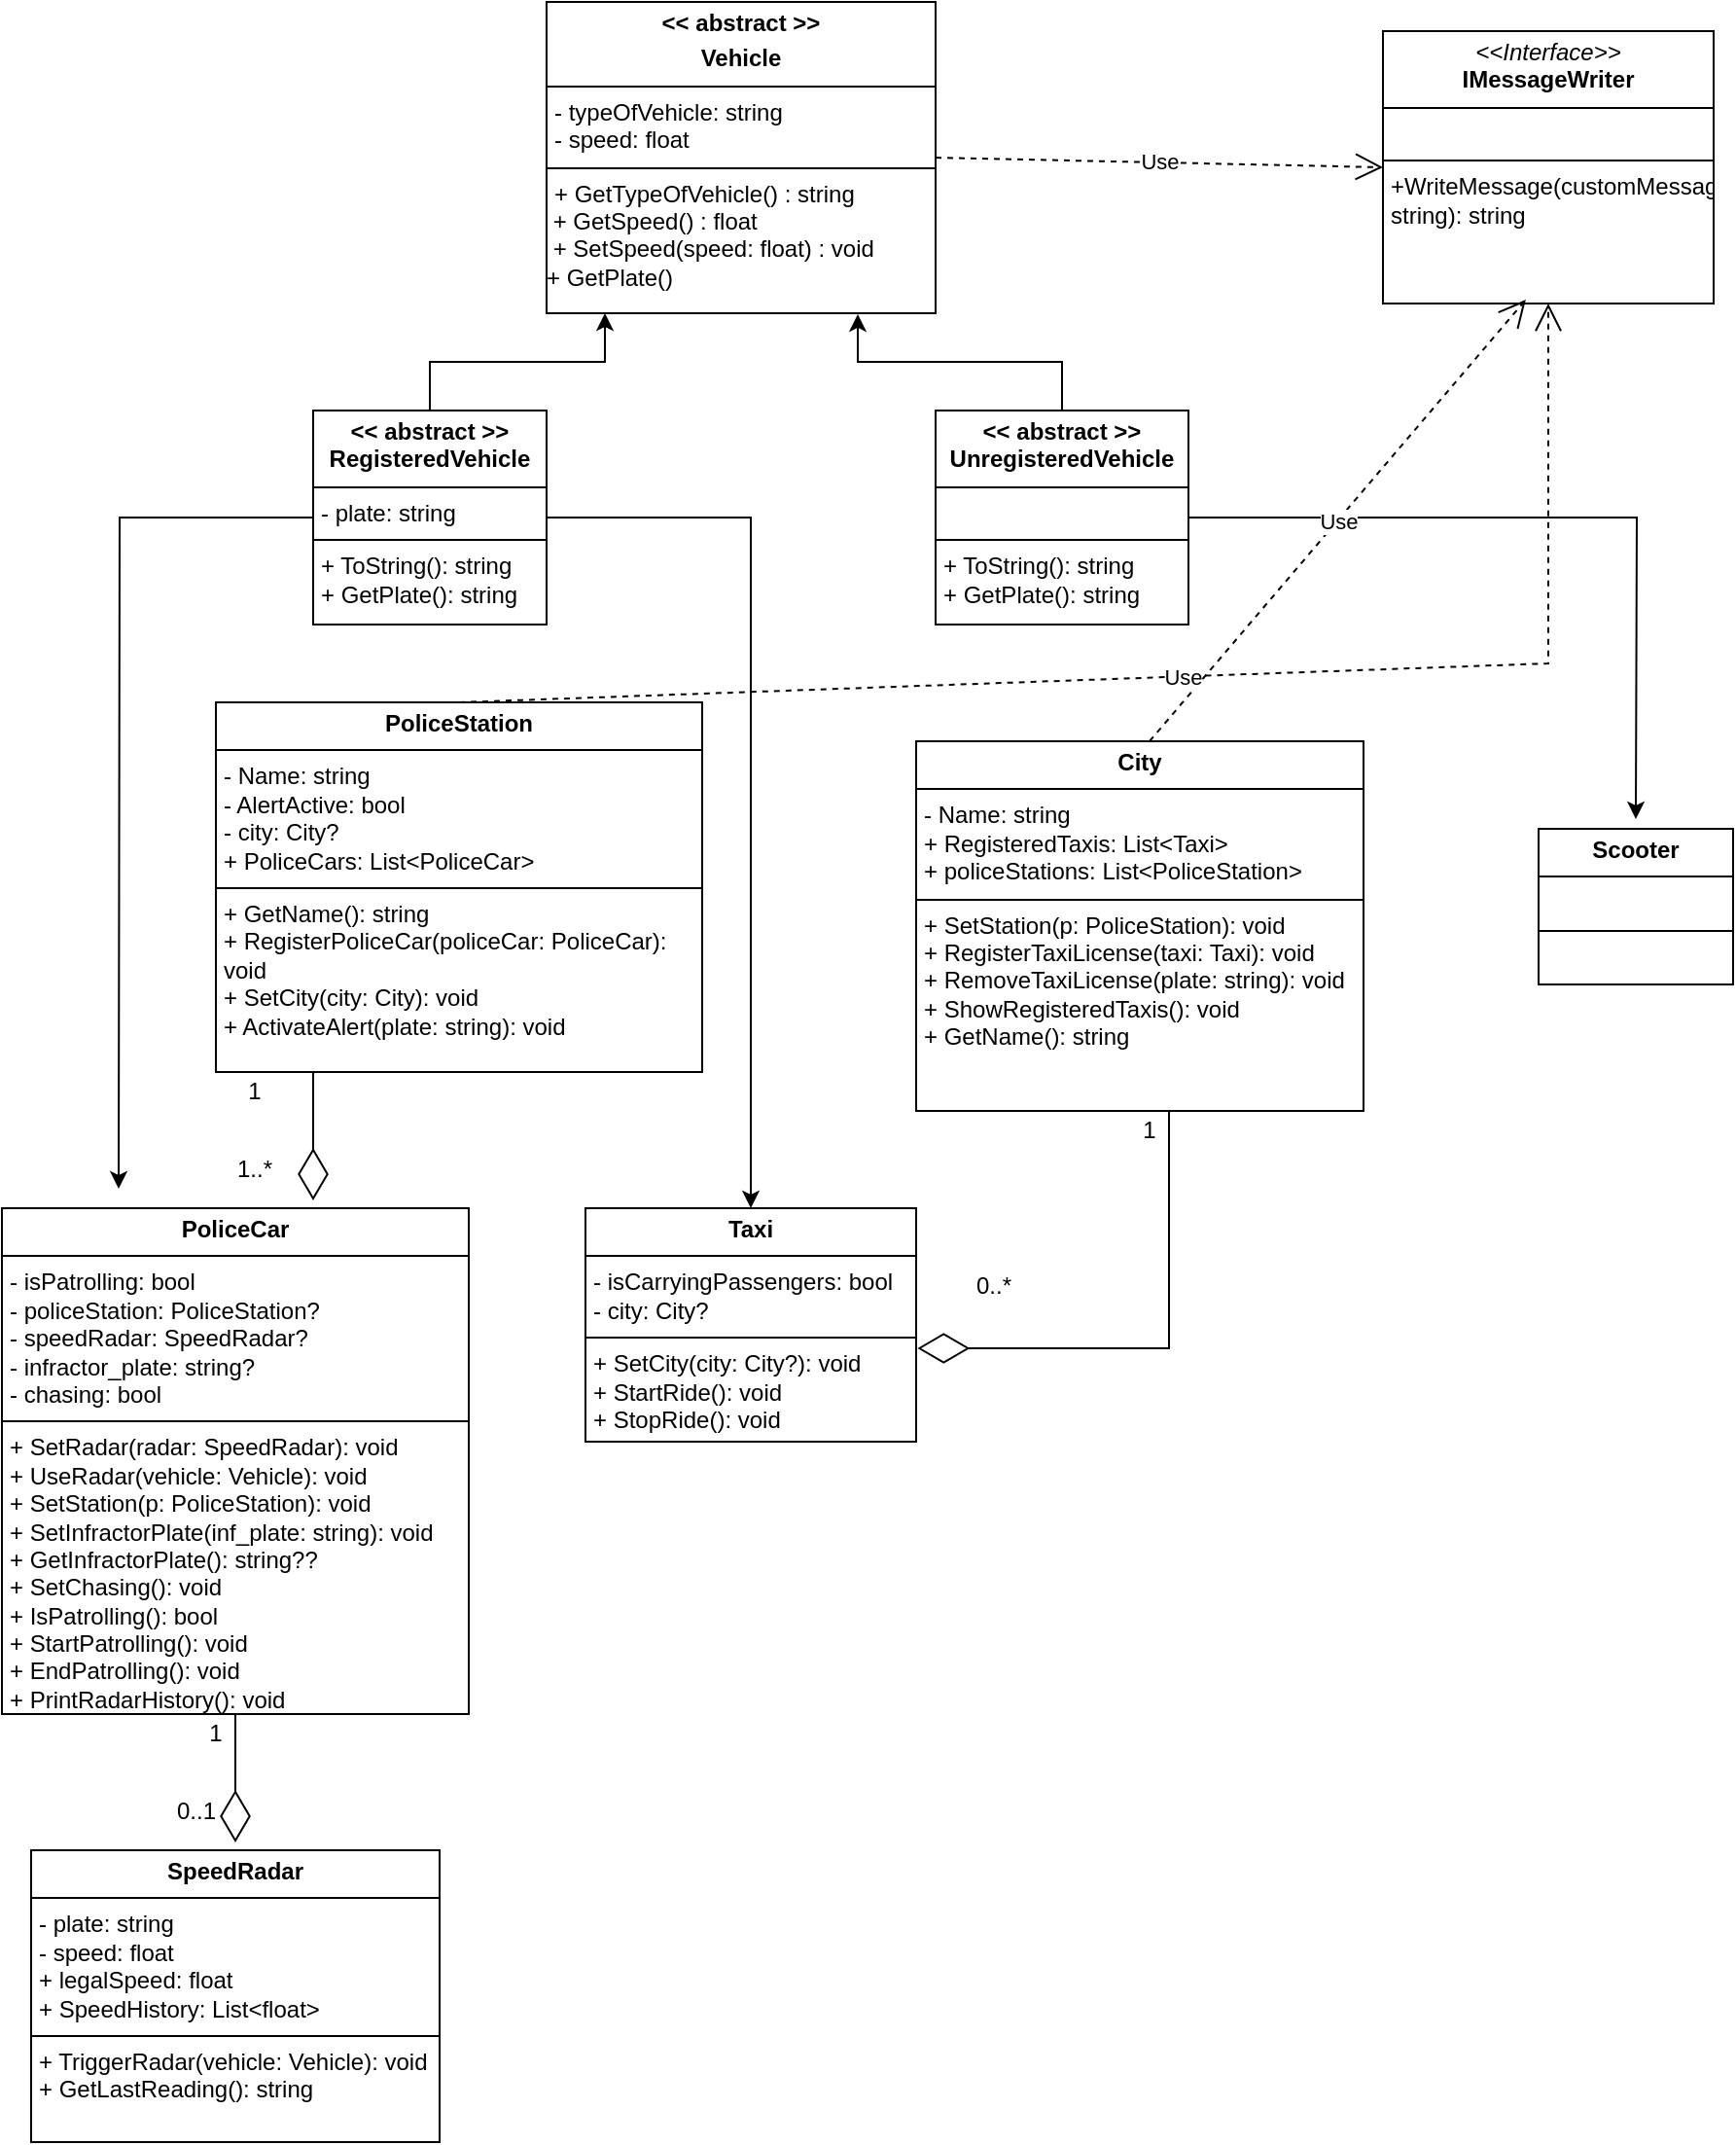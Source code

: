 <mxfile version="24.7.17" pages="2">
  <diagram name="Page-1" id="p9muCRgo8YDj8c0EaImb">
    <mxGraphModel dx="916" dy="1320" grid="1" gridSize="10" guides="1" tooltips="1" connect="1" arrows="1" fold="1" page="1" pageScale="1" pageWidth="980" pageHeight="1390" math="0" shadow="0">
      <root>
        <mxCell id="0" />
        <mxCell id="1" parent="0" />
        <mxCell id="M4aUE1wA7n-_JwjSHoHK-27" value="&lt;p style=&quot;margin:0px;margin-top:4px;text-align:center;&quot;&gt;&lt;span style=&quot;font-weight: 700;&quot;&gt;&amp;lt;&amp;lt; abstract &amp;gt;&amp;gt;&lt;/span&gt;&lt;/p&gt;&lt;p style=&quot;margin:0px;margin-top:4px;text-align:center;&quot;&gt;&lt;b&gt;Vehicle&lt;/b&gt;&lt;/p&gt;&lt;hr size=&quot;1&quot; style=&quot;border-style:solid;&quot;&gt;&lt;p style=&quot;margin:0px;margin-left:4px;&quot;&gt;- typeOfVehicle: string&lt;/p&gt;&lt;p style=&quot;margin:0px;margin-left:4px;&quot;&gt;- speed: float&lt;/p&gt;&lt;hr size=&quot;1&quot; style=&quot;border-style:solid;&quot;&gt;&lt;p style=&quot;margin:0px;margin-left:4px;&quot;&gt;+ GetTypeOfVehicle() : string&lt;/p&gt;&lt;div&gt;&amp;nbsp;+ GetSpeed() : float&lt;/div&gt;&lt;div&gt;&amp;nbsp;+ SetSpeed(speed: float) : void&lt;/div&gt;&lt;div&gt;+ GetPlate()&lt;/div&gt;&lt;div&gt;&lt;br&gt;&lt;/div&gt;&lt;div&gt;&lt;br&gt;&lt;/div&gt;" style="verticalAlign=top;align=left;overflow=fill;html=1;whiteSpace=wrap;" vertex="1" parent="1">
          <mxGeometry x="320" y="110" width="200" height="160" as="geometry" />
        </mxCell>
        <mxCell id="bH_FuO2DHsoPD4V3dRzt-15" style="edgeStyle=orthogonalEdgeStyle;rounded=0;orthogonalLoop=1;jettySize=auto;html=1;" edge="1" parent="1" source="M4aUE1wA7n-_JwjSHoHK-28">
          <mxGeometry relative="1" as="geometry">
            <mxPoint x="100" y="720" as="targetPoint" />
          </mxGeometry>
        </mxCell>
        <mxCell id="bH_FuO2DHsoPD4V3dRzt-19" style="edgeStyle=orthogonalEdgeStyle;rounded=0;orthogonalLoop=1;jettySize=auto;html=1;" edge="1" parent="1" source="M4aUE1wA7n-_JwjSHoHK-28" target="bH_FuO2DHsoPD4V3dRzt-3">
          <mxGeometry relative="1" as="geometry" />
        </mxCell>
        <mxCell id="M4aUE1wA7n-_JwjSHoHK-28" value="&lt;p style=&quot;margin:0px;margin-top:4px;text-align:center;&quot;&gt;&lt;span style=&quot;font-weight: 700;&quot;&gt;&amp;lt;&amp;lt; abstract &amp;gt;&amp;gt;&lt;/span&gt;&lt;/p&gt;&lt;div style=&quot;font-weight: 700; text-align: center;&quot;&gt;RegisteredVehicle&lt;/div&gt;&lt;hr size=&quot;1&quot; style=&quot;border-style:solid;&quot;&gt;&lt;p style=&quot;margin:0px;margin-left:4px;&quot;&gt;- plate: string&lt;/p&gt;&lt;hr size=&quot;1&quot; style=&quot;border-style:solid;&quot;&gt;&lt;p style=&quot;margin:0px;margin-left:4px;&quot;&gt;+ ToString(): string&lt;/p&gt;&lt;p style=&quot;margin:0px;margin-left:4px;&quot;&gt;+ GetPlate(): string&lt;/p&gt;" style="verticalAlign=top;align=left;overflow=fill;html=1;whiteSpace=wrap;" vertex="1" parent="1">
          <mxGeometry x="200" y="320" width="120" height="110" as="geometry" />
        </mxCell>
        <mxCell id="bH_FuO2DHsoPD4V3dRzt-29" style="edgeStyle=orthogonalEdgeStyle;rounded=0;orthogonalLoop=1;jettySize=auto;html=1;" edge="1" parent="1" source="M4aUE1wA7n-_JwjSHoHK-29">
          <mxGeometry relative="1" as="geometry">
            <mxPoint x="880" y="530" as="targetPoint" />
          </mxGeometry>
        </mxCell>
        <mxCell id="M4aUE1wA7n-_JwjSHoHK-29" value="&lt;p style=&quot;margin:0px;margin-top:4px;text-align:center;&quot;&gt;&lt;span style=&quot;font-weight: 700;&quot;&gt;&amp;lt;&amp;lt; abstract &amp;gt;&amp;gt;&lt;/span&gt;&lt;/p&gt;&lt;div style=&quot;font-weight: 700; text-align: center;&quot;&gt;UnregisteredVehicle&lt;/div&gt;&lt;hr size=&quot;1&quot; style=&quot;border-style:solid;&quot;&gt;&lt;p style=&quot;margin:0px;margin-left:4px;&quot;&gt;&lt;br&gt;&lt;/p&gt;&lt;hr size=&quot;1&quot; style=&quot;border-style:solid;&quot;&gt;&lt;p style=&quot;margin:0px;margin-left:4px;&quot;&gt;+ ToString(): string&lt;/p&gt;&lt;p style=&quot;margin:0px;margin-left:4px;&quot;&gt;+ GetPlate(): string&lt;/p&gt;" style="verticalAlign=top;align=left;overflow=fill;html=1;whiteSpace=wrap;" vertex="1" parent="1">
          <mxGeometry x="520" y="320" width="130" height="110" as="geometry" />
        </mxCell>
        <mxCell id="M4aUE1wA7n-_JwjSHoHK-30" value="&lt;p style=&quot;margin:0px;margin-top:4px;text-align:center;&quot;&gt;&lt;b&gt;PoliceStation&lt;/b&gt;&lt;/p&gt;&lt;hr size=&quot;1&quot; style=&quot;border-style:solid;&quot;&gt;&lt;p style=&quot;margin:0px;margin-left:4px;&quot;&gt;- Name: string&lt;/p&gt;&lt;p style=&quot;margin:0px;margin-left:4px;&quot;&gt;- AlertActive: bool&lt;/p&gt;&lt;p style=&quot;margin:0px;margin-left:4px;&quot;&gt;- city: City?&lt;/p&gt;&lt;p style=&quot;margin:0px;margin-left:4px;&quot;&gt;+ PoliceCars: List&amp;lt;PoliceCar&amp;gt;&lt;/p&gt;&lt;hr size=&quot;1&quot; style=&quot;border-style:solid;&quot;&gt;&lt;p style=&quot;margin:0px;margin-left:4px;&quot;&gt;+ GetName(): string&lt;br&gt;&lt;/p&gt;&lt;p style=&quot;margin:0px;margin-left:4px;&quot;&gt;+ RegisterPoliceCar(policeCar: PoliceCar): void&lt;/p&gt;&lt;p style=&quot;margin:0px;margin-left:4px;&quot;&gt;+ SetCity(city: City): void&lt;/p&gt;&lt;p style=&quot;margin:0px;margin-left:4px;&quot;&gt;+ ActivateAlert(plate: string): void&lt;/p&gt;" style="verticalAlign=top;align=left;overflow=fill;html=1;whiteSpace=wrap;" vertex="1" parent="1">
          <mxGeometry x="150" y="470" width="250" height="190" as="geometry" />
        </mxCell>
        <mxCell id="bH_FuO2DHsoPD4V3dRzt-1" value="&lt;p style=&quot;margin:0px;margin-top:4px;text-align:center;&quot;&gt;&lt;b&gt;PoliceCar&lt;/b&gt;&lt;/p&gt;&lt;hr size=&quot;1&quot; style=&quot;border-style:solid;&quot;&gt;&lt;p style=&quot;margin:0px;margin-left:4px;&quot;&gt;- isPatrolling: bool&lt;/p&gt;&lt;p style=&quot;margin:0px;margin-left:4px;&quot;&gt;- policeStation: PoliceStation?&lt;/p&gt;&lt;p style=&quot;margin:0px;margin-left:4px;&quot;&gt;- speedRadar: SpeedRadar?&lt;/p&gt;&lt;p style=&quot;margin:0px;margin-left:4px;&quot;&gt;- infractor_plate: string?&lt;/p&gt;&lt;p style=&quot;margin:0px;margin-left:4px;&quot;&gt;- chasing: bool&lt;/p&gt;&lt;hr size=&quot;1&quot; style=&quot;border-style:solid;&quot;&gt;&lt;p style=&quot;margin:0px;margin-left:4px;&quot;&gt;+ SetRadar(radar: SpeedRadar): void&lt;/p&gt;&lt;p style=&quot;margin:0px;margin-left:4px;&quot;&gt;+ UseRadar(vehicle: Vehicle): void&lt;/p&gt;&lt;p style=&quot;margin:0px;margin-left:4px;&quot;&gt;+ SetStation(p: PoliceStation): void&lt;/p&gt;&lt;p style=&quot;margin:0px;margin-left:4px;&quot;&gt;+ SetInfractorPlate(inf_plate: string): void&lt;/p&gt;&lt;p style=&quot;margin:0px;margin-left:4px;&quot;&gt;+ GetInfractorPlate(): string??&lt;/p&gt;&lt;p style=&quot;margin:0px;margin-left:4px;&quot;&gt;+ SetChasing(): void&lt;/p&gt;&lt;p style=&quot;margin:0px;margin-left:4px;&quot;&gt;+ IsPatrolling(): bool&lt;/p&gt;&lt;p style=&quot;margin:0px;margin-left:4px;&quot;&gt;+ StartPatrolling(): void&lt;/p&gt;&lt;p style=&quot;margin:0px;margin-left:4px;&quot;&gt;+ EndPatrolling(): void&lt;/p&gt;&lt;p style=&quot;margin:0px;margin-left:4px;&quot;&gt;+ PrintRadarHistory(): void&lt;/p&gt;&lt;p style=&quot;margin:0px;margin-left:4px;&quot;&gt;&lt;br&gt;&lt;/p&gt;" style="verticalAlign=top;align=left;overflow=fill;html=1;whiteSpace=wrap;" vertex="1" parent="1">
          <mxGeometry x="40" y="730" width="240" height="260" as="geometry" />
        </mxCell>
        <mxCell id="bH_FuO2DHsoPD4V3dRzt-2" value="&lt;p style=&quot;margin:0px;margin-top:4px;text-align:center;&quot;&gt;&lt;b&gt;SpeedRadar&lt;/b&gt;&lt;/p&gt;&lt;hr size=&quot;1&quot; style=&quot;border-style:solid;&quot;&gt;&lt;p style=&quot;margin:0px;margin-left:4px;&quot;&gt;- plate: string&lt;/p&gt;&lt;p style=&quot;margin:0px;margin-left:4px;&quot;&gt;- speed: float&lt;/p&gt;&lt;p style=&quot;margin:0px;margin-left:4px;&quot;&gt;+ legalSpeed: float&lt;/p&gt;&lt;p style=&quot;margin:0px;margin-left:4px;&quot;&gt;+ SpeedHistory: List&amp;lt;float&amp;gt;&lt;/p&gt;&lt;hr size=&quot;1&quot; style=&quot;border-style:solid;&quot;&gt;&lt;p style=&quot;margin:0px;margin-left:4px;&quot;&gt;+ TriggerRadar(vehicle: Vehicle): void&lt;/p&gt;&lt;p style=&quot;margin:0px;margin-left:4px;&quot;&gt;+ GetLastReading(): string&lt;/p&gt;" style="verticalAlign=top;align=left;overflow=fill;html=1;whiteSpace=wrap;" vertex="1" parent="1">
          <mxGeometry x="55" y="1060" width="210" height="150" as="geometry" />
        </mxCell>
        <mxCell id="bH_FuO2DHsoPD4V3dRzt-3" value="&lt;p style=&quot;margin:0px;margin-top:4px;text-align:center;&quot;&gt;&lt;b&gt;Taxi&lt;/b&gt;&lt;/p&gt;&lt;hr size=&quot;1&quot; style=&quot;border-style:solid;&quot;&gt;&lt;p style=&quot;margin:0px;margin-left:4px;&quot;&gt;- isCarryingPassengers: bool&lt;/p&gt;&lt;p style=&quot;margin:0px;margin-left:4px;&quot;&gt;- city: City?&amp;nbsp;&lt;br&gt;&lt;/p&gt;&lt;hr size=&quot;1&quot; style=&quot;border-style:solid;&quot;&gt;&lt;p style=&quot;margin:0px;margin-left:4px;&quot;&gt;+ SetCity(city: City?): void&lt;/p&gt;&lt;p style=&quot;margin:0px;margin-left:4px;&quot;&gt;+ StartRide(): void&lt;/p&gt;&lt;p style=&quot;margin:0px;margin-left:4px;&quot;&gt;+ StopRide(): void&lt;/p&gt;" style="verticalAlign=top;align=left;overflow=fill;html=1;whiteSpace=wrap;" vertex="1" parent="1">
          <mxGeometry x="340" y="730" width="170" height="120" as="geometry" />
        </mxCell>
        <mxCell id="bH_FuO2DHsoPD4V3dRzt-4" value="&lt;p style=&quot;margin:0px;margin-top:4px;text-align:center;&quot;&gt;&lt;b&gt;Scooter&lt;/b&gt;&lt;/p&gt;&lt;hr size=&quot;1&quot; style=&quot;border-style:solid;&quot;&gt;&lt;p style=&quot;margin:0px;margin-left:4px;&quot;&gt;&amp;nbsp;&lt;br&gt;&lt;/p&gt;&lt;hr size=&quot;1&quot; style=&quot;border-style:solid;&quot;&gt;&lt;p style=&quot;margin:0px;margin-left:4px;&quot;&gt;&lt;br&gt;&lt;/p&gt;" style="verticalAlign=top;align=left;overflow=fill;html=1;whiteSpace=wrap;" vertex="1" parent="1">
          <mxGeometry x="830" y="535" width="100" height="80" as="geometry" />
        </mxCell>
        <mxCell id="bH_FuO2DHsoPD4V3dRzt-5" value="&lt;p style=&quot;margin:0px;margin-top:4px;text-align:center;&quot;&gt;&lt;b&gt;City&lt;/b&gt;&lt;/p&gt;&lt;hr size=&quot;1&quot; style=&quot;border-style:solid;&quot;&gt;&lt;p style=&quot;margin:0px;margin-left:4px;&quot;&gt;- Name: string&lt;/p&gt;&lt;p style=&quot;margin:0px;margin-left:4px;&quot;&gt;+ RegisteredTaxis: List&amp;lt;Taxi&amp;gt;&lt;/p&gt;&lt;p style=&quot;margin:0px;margin-left:4px;&quot;&gt;+ policeStations: List&amp;lt;PoliceStation&amp;gt;&lt;/p&gt;&lt;hr size=&quot;1&quot; style=&quot;border-style:solid;&quot;&gt;&lt;p style=&quot;margin:0px;margin-left:4px;&quot;&gt;+ SetStation(p: PoliceStation): void&lt;br&gt;&lt;/p&gt;&lt;p style=&quot;margin:0px;margin-left:4px;&quot;&gt;+ RegisterTaxiLicense(taxi: Taxi): void&lt;/p&gt;&lt;p style=&quot;margin:0px;margin-left:4px;&quot;&gt;+ RemoveTaxiLicense(plate: string): void&lt;/p&gt;&lt;p style=&quot;margin:0px;margin-left:4px;&quot;&gt;+ ShowRegisteredTaxis(): void&lt;/p&gt;&lt;p style=&quot;margin:0px;margin-left:4px;&quot;&gt;+ GetName(): string&lt;/p&gt;" style="verticalAlign=top;align=left;overflow=fill;html=1;whiteSpace=wrap;" vertex="1" parent="1">
          <mxGeometry x="510" y="490" width="230" height="190" as="geometry" />
        </mxCell>
        <mxCell id="bH_FuO2DHsoPD4V3dRzt-7" value="&lt;p style=&quot;margin:0px;margin-top:4px;text-align:center;&quot;&gt;&lt;i&gt;&amp;lt;&amp;lt;Interface&amp;gt;&amp;gt;&lt;/i&gt;&lt;br&gt;&lt;b&gt;IMessageWriter&lt;/b&gt;&lt;/p&gt;&lt;hr size=&quot;1&quot; style=&quot;border-style:solid;&quot;&gt;&lt;p style=&quot;margin:0px;margin-left:4px;&quot;&gt;&lt;br&gt;&lt;/p&gt;&lt;hr size=&quot;1&quot; style=&quot;border-style:solid;&quot;&gt;&lt;p style=&quot;margin:0px;margin-left:4px;&quot;&gt;+WriteMessage(customMessage: string): string&lt;/p&gt;" style="verticalAlign=top;align=left;overflow=fill;html=1;whiteSpace=wrap;" vertex="1" parent="1">
          <mxGeometry x="750" y="125" width="170" height="140" as="geometry" />
        </mxCell>
        <mxCell id="bH_FuO2DHsoPD4V3dRzt-12" style="edgeStyle=orthogonalEdgeStyle;rounded=0;orthogonalLoop=1;jettySize=auto;html=1;entryX=0.15;entryY=1;entryDx=0;entryDy=0;entryPerimeter=0;" edge="1" parent="1" source="M4aUE1wA7n-_JwjSHoHK-28" target="M4aUE1wA7n-_JwjSHoHK-27">
          <mxGeometry relative="1" as="geometry" />
        </mxCell>
        <mxCell id="bH_FuO2DHsoPD4V3dRzt-13" style="edgeStyle=orthogonalEdgeStyle;rounded=0;orthogonalLoop=1;jettySize=auto;html=1;entryX=0.8;entryY=1.003;entryDx=0;entryDy=0;entryPerimeter=0;" edge="1" parent="1" source="M4aUE1wA7n-_JwjSHoHK-29" target="M4aUE1wA7n-_JwjSHoHK-27">
          <mxGeometry relative="1" as="geometry" />
        </mxCell>
        <mxCell id="bH_FuO2DHsoPD4V3dRzt-25" value="Use" style="endArrow=open;endSize=12;dashed=1;html=1;rounded=0;entryX=0;entryY=0.5;entryDx=0;entryDy=0;exitX=1;exitY=0.5;exitDx=0;exitDy=0;" edge="1" parent="1" source="M4aUE1wA7n-_JwjSHoHK-27" target="bH_FuO2DHsoPD4V3dRzt-7">
          <mxGeometry width="160" relative="1" as="geometry">
            <mxPoint x="720" y="270" as="sourcePoint" />
            <mxPoint x="560" y="270" as="targetPoint" />
            <mxPoint as="offset" />
          </mxGeometry>
        </mxCell>
        <mxCell id="bH_FuO2DHsoPD4V3dRzt-26" value="Use" style="endArrow=open;endSize=12;dashed=1;html=1;rounded=0;entryX=0.432;entryY=0.986;entryDx=0;entryDy=0;exitX=1;exitY=0.5;exitDx=0;exitDy=0;entryPerimeter=0;" edge="1" parent="1" target="bH_FuO2DHsoPD4V3dRzt-7">
          <mxGeometry width="160" relative="1" as="geometry">
            <mxPoint x="630" y="490" as="sourcePoint" />
            <mxPoint x="860" y="490" as="targetPoint" />
            <mxPoint as="offset" />
          </mxGeometry>
        </mxCell>
        <mxCell id="bH_FuO2DHsoPD4V3dRzt-27" value="Use" style="endArrow=open;endSize=12;dashed=1;html=1;rounded=0;entryX=0.5;entryY=1;entryDx=0;entryDy=0;exitX=0.5;exitY=0;exitDx=0;exitDy=0;" edge="1" parent="1" source="M4aUE1wA7n-_JwjSHoHK-30" target="bH_FuO2DHsoPD4V3dRzt-7">
          <mxGeometry width="160" relative="1" as="geometry">
            <mxPoint x="270" y="450" as="sourcePoint" />
            <mxPoint x="840" y="430" as="targetPoint" />
            <mxPoint as="offset" />
            <Array as="points">
              <mxPoint x="835" y="450" />
            </Array>
          </mxGeometry>
        </mxCell>
        <mxCell id="bH_FuO2DHsoPD4V3dRzt-30" value="1" style="text;html=1;align=center;verticalAlign=middle;whiteSpace=wrap;rounded=0;" vertex="1" parent="1">
          <mxGeometry x="160" y="660" width="20" height="20" as="geometry" />
        </mxCell>
        <mxCell id="bH_FuO2DHsoPD4V3dRzt-31" value="1..*" style="text;html=1;align=center;verticalAlign=middle;whiteSpace=wrap;rounded=0;" vertex="1" parent="1">
          <mxGeometry x="160" y="700" width="20" height="20" as="geometry" />
        </mxCell>
        <mxCell id="bH_FuO2DHsoPD4V3dRzt-32" value="1" style="text;html=1;align=center;verticalAlign=middle;whiteSpace=wrap;rounded=0;" vertex="1" parent="1">
          <mxGeometry x="140" y="990" width="20" height="20" as="geometry" />
        </mxCell>
        <mxCell id="bH_FuO2DHsoPD4V3dRzt-33" value="0..1" style="text;html=1;align=center;verticalAlign=middle;whiteSpace=wrap;rounded=0;" vertex="1" parent="1">
          <mxGeometry x="130" y="1030" width="20" height="20" as="geometry" />
        </mxCell>
        <mxCell id="bH_FuO2DHsoPD4V3dRzt-35" value="1" style="text;html=1;align=center;verticalAlign=middle;whiteSpace=wrap;rounded=0;" vertex="1" parent="1">
          <mxGeometry x="620" y="680" width="20" height="20" as="geometry" />
        </mxCell>
        <mxCell id="bH_FuO2DHsoPD4V3dRzt-36" value="0..*" style="text;html=1;align=center;verticalAlign=middle;whiteSpace=wrap;rounded=0;" vertex="1" parent="1">
          <mxGeometry x="540" y="760" width="20" height="20" as="geometry" />
        </mxCell>
        <mxCell id="bH_FuO2DHsoPD4V3dRzt-40" value="" style="endArrow=diamondThin;endFill=0;endSize=24;html=1;rounded=0;" edge="1" parent="1">
          <mxGeometry width="160" relative="1" as="geometry">
            <mxPoint x="200" y="660" as="sourcePoint" />
            <mxPoint x="200" y="726" as="targetPoint" />
          </mxGeometry>
        </mxCell>
        <mxCell id="bH_FuO2DHsoPD4V3dRzt-41" value="" style="endArrow=diamondThin;endFill=0;endSize=24;html=1;rounded=0;" edge="1" parent="1">
          <mxGeometry width="160" relative="1" as="geometry">
            <mxPoint x="160" y="990" as="sourcePoint" />
            <mxPoint x="160" y="1056" as="targetPoint" />
          </mxGeometry>
        </mxCell>
        <mxCell id="bH_FuO2DHsoPD4V3dRzt-42" value="" style="endArrow=diamondThin;endFill=0;endSize=24;html=1;rounded=0;entryX=1.004;entryY=0.6;entryDx=0;entryDy=0;entryPerimeter=0;" edge="1" parent="1" target="bH_FuO2DHsoPD4V3dRzt-3">
          <mxGeometry width="160" relative="1" as="geometry">
            <mxPoint x="640" y="680" as="sourcePoint" />
            <mxPoint x="640" y="746" as="targetPoint" />
            <Array as="points">
              <mxPoint x="640" y="802" />
            </Array>
          </mxGeometry>
        </mxCell>
      </root>
    </mxGraphModel>
  </diagram>
  <diagram id="5KvVxpb9FwPyYwAGlHob" name="Page-2">
    <mxGraphModel grid="1" page="1" gridSize="10" guides="1" tooltips="1" connect="1" arrows="1" fold="1" pageScale="1" pageWidth="827" pageHeight="1169" math="0" shadow="0">
      <root>
        <mxCell id="0" />
        <mxCell id="1" parent="0" />
      </root>
    </mxGraphModel>
  </diagram>
</mxfile>

